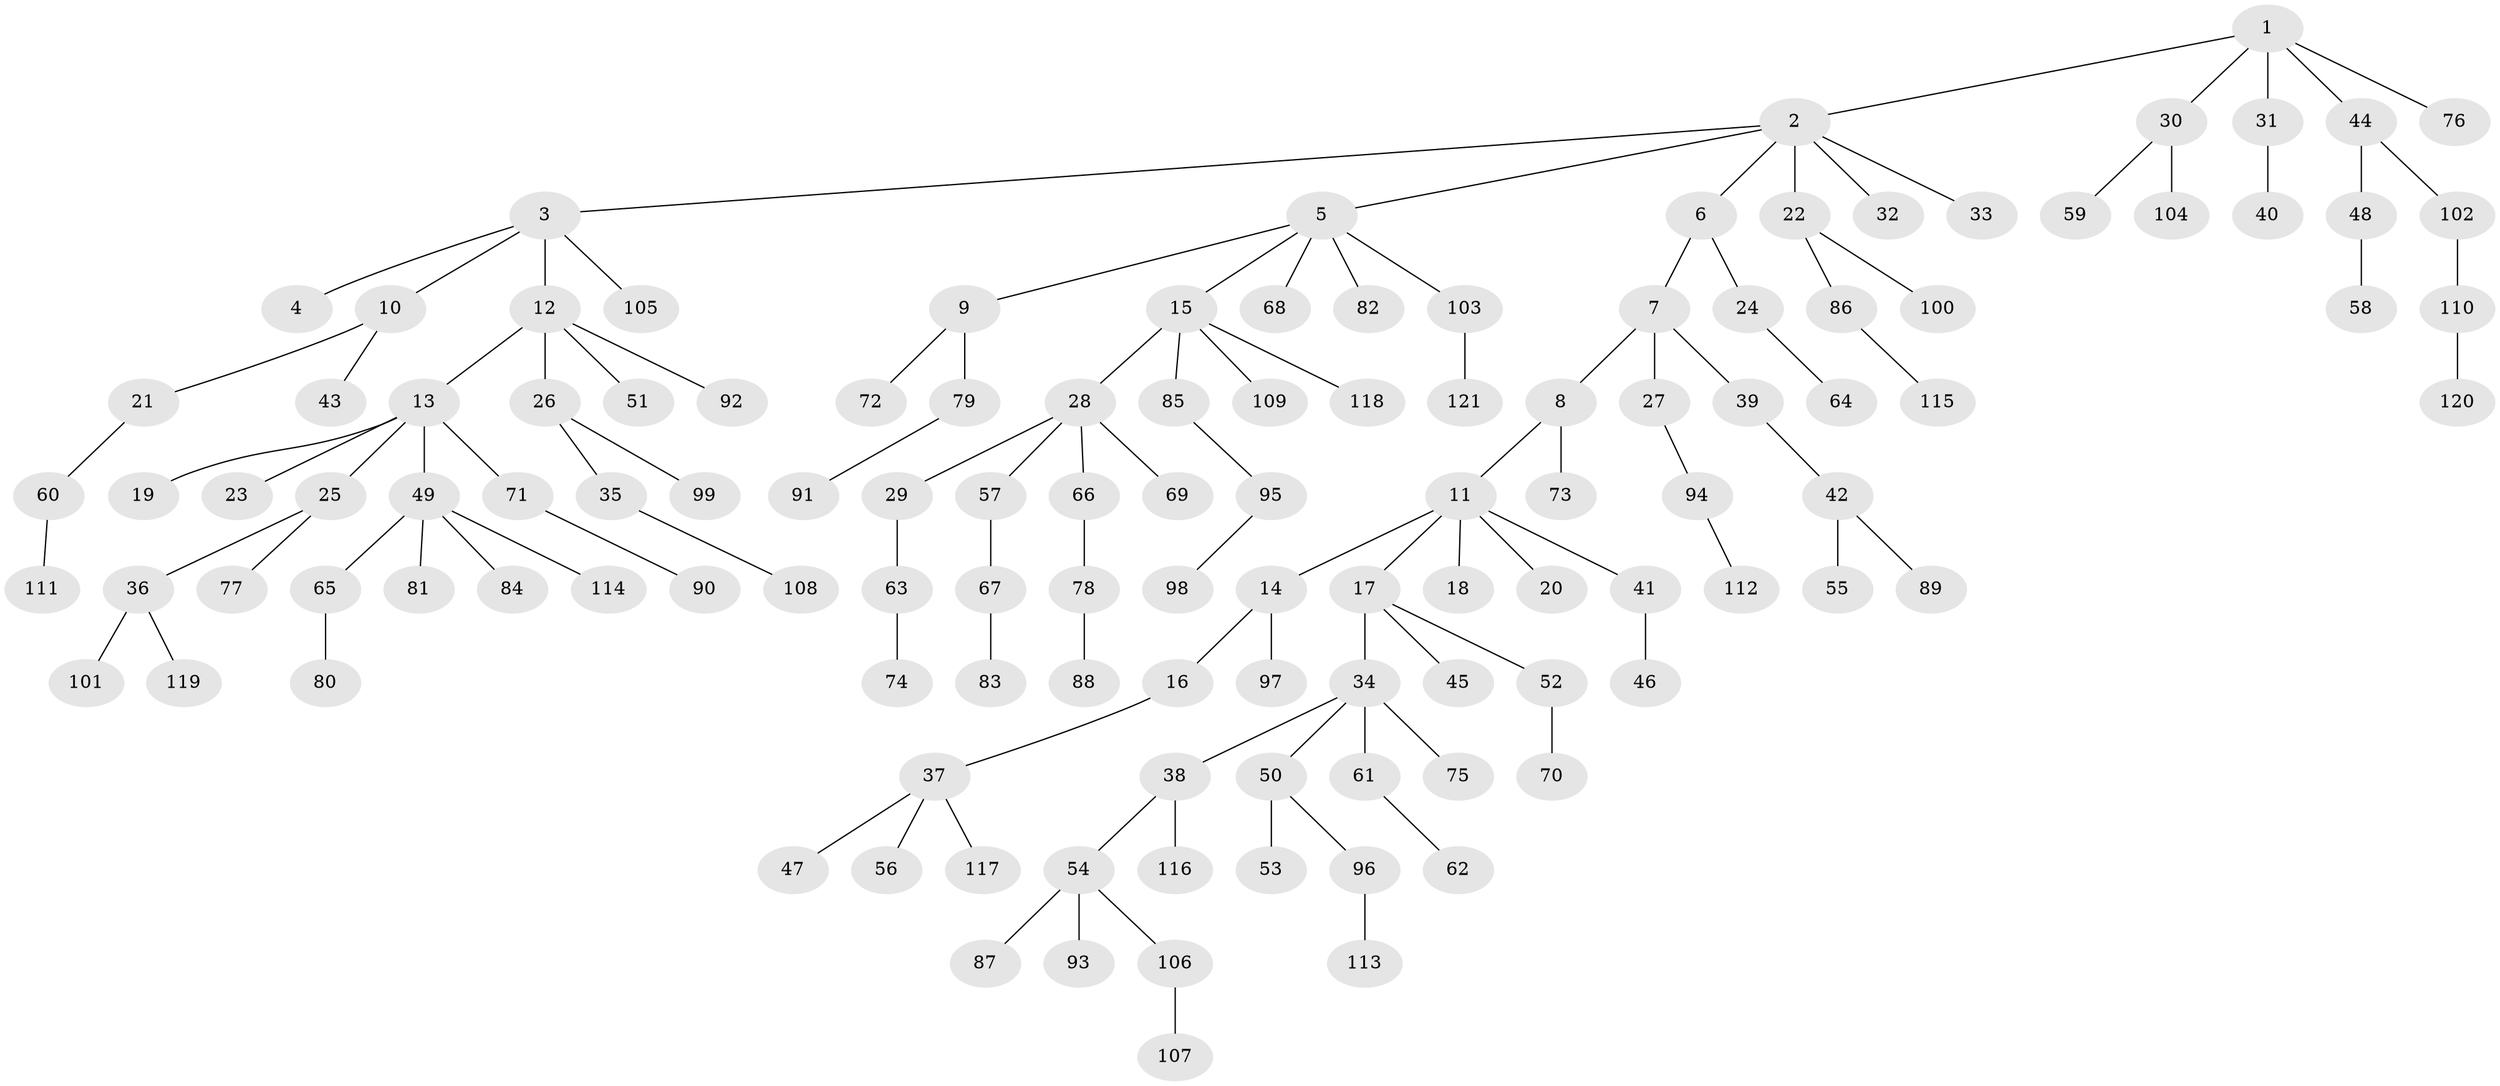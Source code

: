 // coarse degree distribution, {6: 0.05405405405405406, 9: 0.02702702702702703, 5: 0.02702702702702703, 10: 0.02702702702702703, 1: 0.8108108108108109, 4: 0.02702702702702703, 2: 0.02702702702702703}
// Generated by graph-tools (version 1.1) at 2025/19/03/04/25 18:19:10]
// undirected, 121 vertices, 120 edges
graph export_dot {
graph [start="1"]
  node [color=gray90,style=filled];
  1;
  2;
  3;
  4;
  5;
  6;
  7;
  8;
  9;
  10;
  11;
  12;
  13;
  14;
  15;
  16;
  17;
  18;
  19;
  20;
  21;
  22;
  23;
  24;
  25;
  26;
  27;
  28;
  29;
  30;
  31;
  32;
  33;
  34;
  35;
  36;
  37;
  38;
  39;
  40;
  41;
  42;
  43;
  44;
  45;
  46;
  47;
  48;
  49;
  50;
  51;
  52;
  53;
  54;
  55;
  56;
  57;
  58;
  59;
  60;
  61;
  62;
  63;
  64;
  65;
  66;
  67;
  68;
  69;
  70;
  71;
  72;
  73;
  74;
  75;
  76;
  77;
  78;
  79;
  80;
  81;
  82;
  83;
  84;
  85;
  86;
  87;
  88;
  89;
  90;
  91;
  92;
  93;
  94;
  95;
  96;
  97;
  98;
  99;
  100;
  101;
  102;
  103;
  104;
  105;
  106;
  107;
  108;
  109;
  110;
  111;
  112;
  113;
  114;
  115;
  116;
  117;
  118;
  119;
  120;
  121;
  1 -- 2;
  1 -- 30;
  1 -- 31;
  1 -- 44;
  1 -- 76;
  2 -- 3;
  2 -- 5;
  2 -- 6;
  2 -- 22;
  2 -- 32;
  2 -- 33;
  3 -- 4;
  3 -- 10;
  3 -- 12;
  3 -- 105;
  5 -- 9;
  5 -- 15;
  5 -- 68;
  5 -- 82;
  5 -- 103;
  6 -- 7;
  6 -- 24;
  7 -- 8;
  7 -- 27;
  7 -- 39;
  8 -- 11;
  8 -- 73;
  9 -- 72;
  9 -- 79;
  10 -- 21;
  10 -- 43;
  11 -- 14;
  11 -- 17;
  11 -- 18;
  11 -- 20;
  11 -- 41;
  12 -- 13;
  12 -- 26;
  12 -- 51;
  12 -- 92;
  13 -- 19;
  13 -- 23;
  13 -- 25;
  13 -- 49;
  13 -- 71;
  14 -- 16;
  14 -- 97;
  15 -- 28;
  15 -- 85;
  15 -- 109;
  15 -- 118;
  16 -- 37;
  17 -- 34;
  17 -- 45;
  17 -- 52;
  21 -- 60;
  22 -- 86;
  22 -- 100;
  24 -- 64;
  25 -- 36;
  25 -- 77;
  26 -- 35;
  26 -- 99;
  27 -- 94;
  28 -- 29;
  28 -- 57;
  28 -- 66;
  28 -- 69;
  29 -- 63;
  30 -- 59;
  30 -- 104;
  31 -- 40;
  34 -- 38;
  34 -- 50;
  34 -- 61;
  34 -- 75;
  35 -- 108;
  36 -- 101;
  36 -- 119;
  37 -- 47;
  37 -- 56;
  37 -- 117;
  38 -- 54;
  38 -- 116;
  39 -- 42;
  41 -- 46;
  42 -- 55;
  42 -- 89;
  44 -- 48;
  44 -- 102;
  48 -- 58;
  49 -- 65;
  49 -- 81;
  49 -- 84;
  49 -- 114;
  50 -- 53;
  50 -- 96;
  52 -- 70;
  54 -- 87;
  54 -- 93;
  54 -- 106;
  57 -- 67;
  60 -- 111;
  61 -- 62;
  63 -- 74;
  65 -- 80;
  66 -- 78;
  67 -- 83;
  71 -- 90;
  78 -- 88;
  79 -- 91;
  85 -- 95;
  86 -- 115;
  94 -- 112;
  95 -- 98;
  96 -- 113;
  102 -- 110;
  103 -- 121;
  106 -- 107;
  110 -- 120;
}
